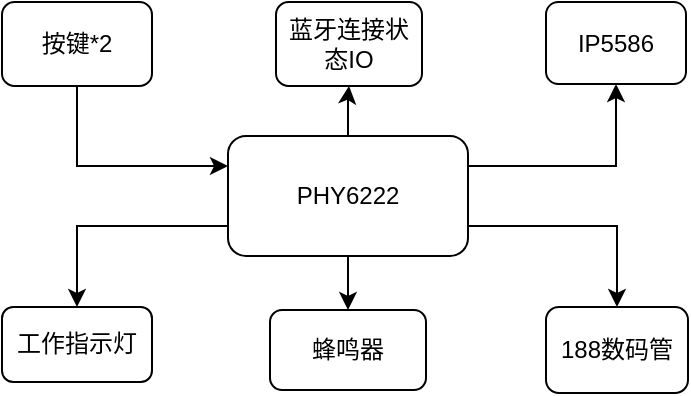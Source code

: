 <mxfile version="16.5.6" type="github">
  <diagram id="LEmtDCH_rk8Sx9dJpY-e" name="Page-1">
    <mxGraphModel dx="1422" dy="762" grid="0" gridSize="10" guides="1" tooltips="1" connect="1" arrows="1" fold="1" page="1" pageScale="1" pageWidth="827" pageHeight="1169" math="0" shadow="0">
      <root>
        <mxCell id="0" />
        <mxCell id="1" parent="0" />
        <mxCell id="DjUwBBqmj47gVqZh7mE5-3" value="" style="edgeStyle=orthogonalEdgeStyle;rounded=0;orthogonalLoop=1;jettySize=auto;html=1;" edge="1" parent="1" source="ZpJ0VBWsio0nk-9sUjNW-1" target="ZpJ0VBWsio0nk-9sUjNW-5">
          <mxGeometry relative="1" as="geometry" />
        </mxCell>
        <mxCell id="DjUwBBqmj47gVqZh7mE5-4" value="" style="edgeStyle=orthogonalEdgeStyle;rounded=0;orthogonalLoop=1;jettySize=auto;html=1;" edge="1" parent="1" source="ZpJ0VBWsio0nk-9sUjNW-1" target="ZpJ0VBWsio0nk-9sUjNW-3">
          <mxGeometry relative="1" as="geometry" />
        </mxCell>
        <mxCell id="DjUwBBqmj47gVqZh7mE5-5" style="edgeStyle=orthogonalEdgeStyle;rounded=0;orthogonalLoop=1;jettySize=auto;html=1;exitX=1;exitY=0.25;exitDx=0;exitDy=0;entryX=0.5;entryY=1;entryDx=0;entryDy=0;" edge="1" parent="1" source="ZpJ0VBWsio0nk-9sUjNW-1" target="DjUwBBqmj47gVqZh7mE5-1">
          <mxGeometry relative="1" as="geometry" />
        </mxCell>
        <mxCell id="DjUwBBqmj47gVqZh7mE5-6" style="edgeStyle=orthogonalEdgeStyle;rounded=0;orthogonalLoop=1;jettySize=auto;html=1;exitX=1;exitY=0.75;exitDx=0;exitDy=0;" edge="1" parent="1" source="ZpJ0VBWsio0nk-9sUjNW-1" target="ZpJ0VBWsio0nk-9sUjNW-6">
          <mxGeometry relative="1" as="geometry" />
        </mxCell>
        <mxCell id="DjUwBBqmj47gVqZh7mE5-8" style="edgeStyle=orthogonalEdgeStyle;rounded=0;orthogonalLoop=1;jettySize=auto;html=1;exitX=0;exitY=0.75;exitDx=0;exitDy=0;" edge="1" parent="1" source="ZpJ0VBWsio0nk-9sUjNW-1" target="ZpJ0VBWsio0nk-9sUjNW-4">
          <mxGeometry relative="1" as="geometry" />
        </mxCell>
        <mxCell id="ZpJ0VBWsio0nk-9sUjNW-1" value="PHY6222" style="rounded=1;whiteSpace=wrap;html=1;" parent="1" vertex="1">
          <mxGeometry x="357" y="358" width="120" height="60" as="geometry" />
        </mxCell>
        <mxCell id="DjUwBBqmj47gVqZh7mE5-9" style="edgeStyle=orthogonalEdgeStyle;rounded=0;orthogonalLoop=1;jettySize=auto;html=1;exitX=0.5;exitY=1;exitDx=0;exitDy=0;entryX=0;entryY=0.25;entryDx=0;entryDy=0;" edge="1" parent="1" source="ZpJ0VBWsio0nk-9sUjNW-2" target="ZpJ0VBWsio0nk-9sUjNW-1">
          <mxGeometry relative="1" as="geometry" />
        </mxCell>
        <mxCell id="ZpJ0VBWsio0nk-9sUjNW-2" value="按键*2" style="rounded=1;whiteSpace=wrap;html=1;" parent="1" vertex="1">
          <mxGeometry x="244" y="291" width="75" height="42" as="geometry" />
        </mxCell>
        <mxCell id="ZpJ0VBWsio0nk-9sUjNW-3" value="蜂鸣器" style="rounded=1;whiteSpace=wrap;html=1;" parent="1" vertex="1">
          <mxGeometry x="378" y="445" width="78" height="40" as="geometry" />
        </mxCell>
        <mxCell id="ZpJ0VBWsio0nk-9sUjNW-4" value="工作指示灯" style="rounded=1;whiteSpace=wrap;html=1;" parent="1" vertex="1">
          <mxGeometry x="244" y="443.5" width="75" height="37.5" as="geometry" />
        </mxCell>
        <mxCell id="ZpJ0VBWsio0nk-9sUjNW-5" value="蓝牙连接状态IO" style="rounded=1;whiteSpace=wrap;html=1;" parent="1" vertex="1">
          <mxGeometry x="381" y="291" width="73" height="42" as="geometry" />
        </mxCell>
        <mxCell id="ZpJ0VBWsio0nk-9sUjNW-6" value="188数码管" style="rounded=1;whiteSpace=wrap;html=1;" parent="1" vertex="1">
          <mxGeometry x="516" y="443.5" width="71" height="43" as="geometry" />
        </mxCell>
        <mxCell id="DjUwBBqmj47gVqZh7mE5-1" value="IP5586" style="rounded=1;whiteSpace=wrap;html=1;" vertex="1" parent="1">
          <mxGeometry x="516" y="291" width="70" height="41" as="geometry" />
        </mxCell>
      </root>
    </mxGraphModel>
  </diagram>
</mxfile>
